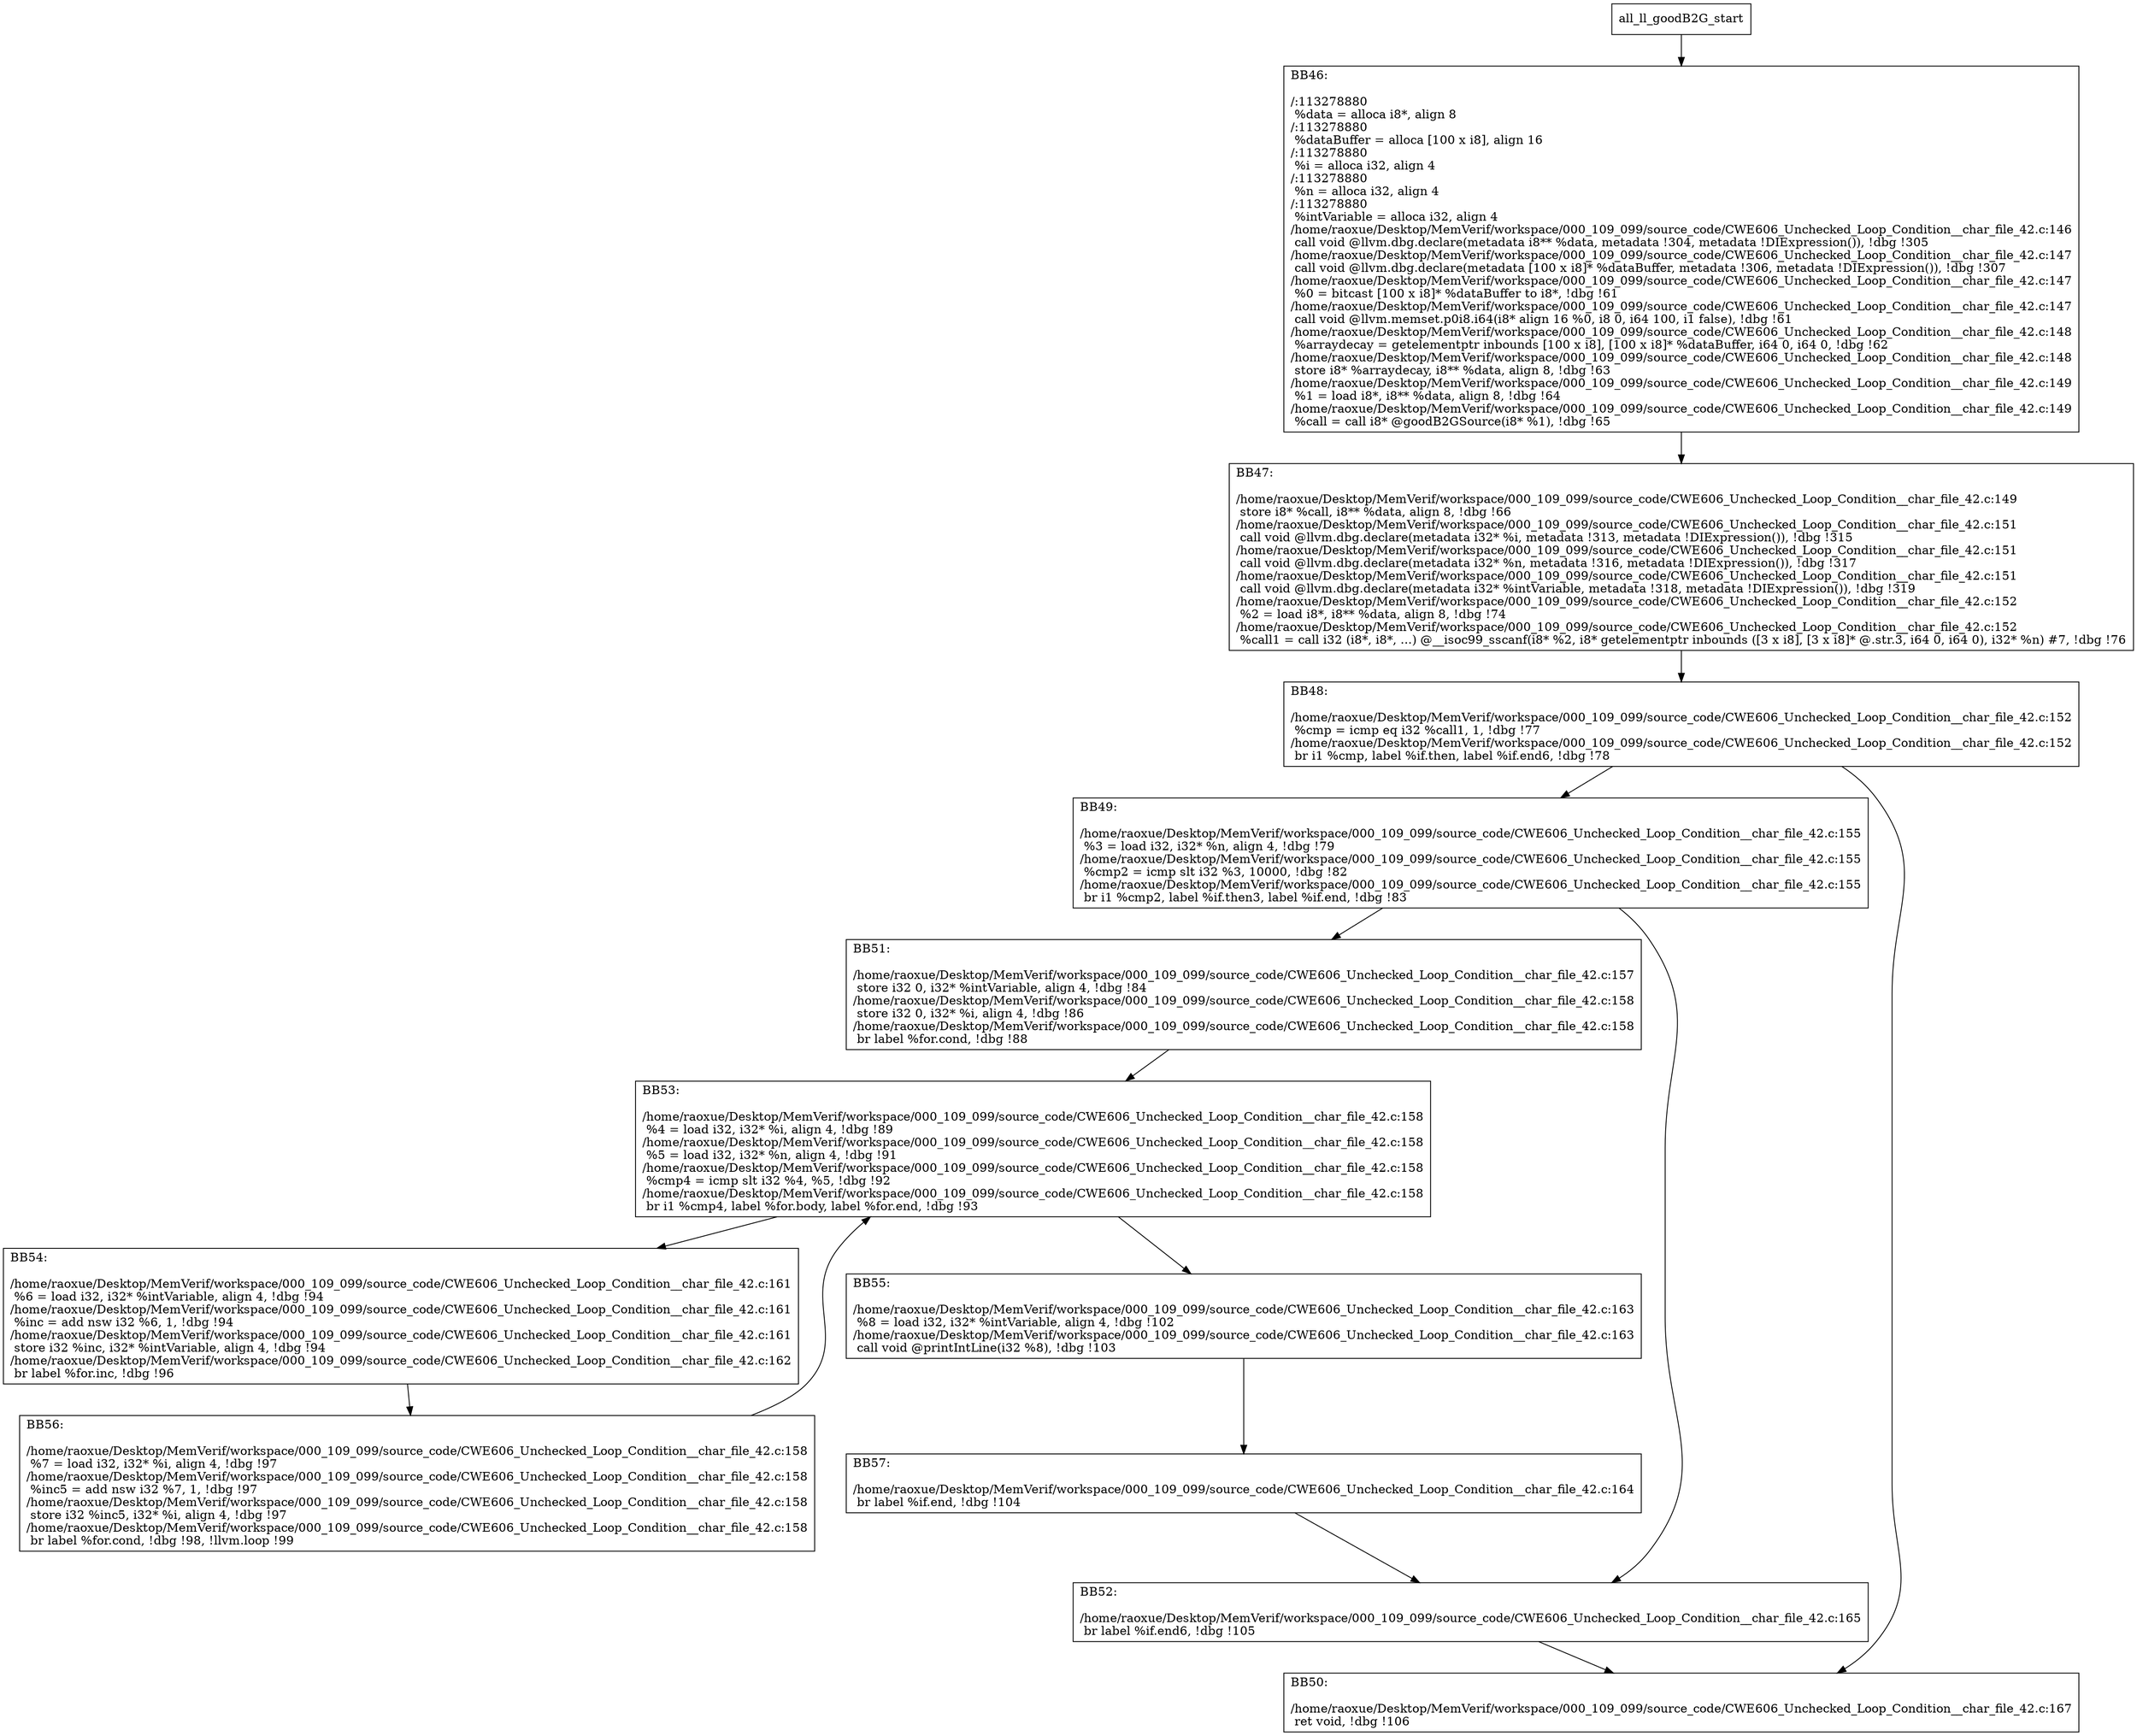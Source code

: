 digraph "CFG for'all_ll_goodB2G' function" {
	BBall_ll_goodB2G_start[shape=record,label="{all_ll_goodB2G_start}"];
	BBall_ll_goodB2G_start-> all_ll_goodB2GBB46;
	all_ll_goodB2GBB46 [shape=record, label="{BB46:\l\l/:113278880\l
  %data = alloca i8*, align 8\l
/:113278880\l
  %dataBuffer = alloca [100 x i8], align 16\l
/:113278880\l
  %i = alloca i32, align 4\l
/:113278880\l
  %n = alloca i32, align 4\l
/:113278880\l
  %intVariable = alloca i32, align 4\l
/home/raoxue/Desktop/MemVerif/workspace/000_109_099/source_code/CWE606_Unchecked_Loop_Condition__char_file_42.c:146\l
  call void @llvm.dbg.declare(metadata i8** %data, metadata !304, metadata !DIExpression()), !dbg !305\l
/home/raoxue/Desktop/MemVerif/workspace/000_109_099/source_code/CWE606_Unchecked_Loop_Condition__char_file_42.c:147\l
  call void @llvm.dbg.declare(metadata [100 x i8]* %dataBuffer, metadata !306, metadata !DIExpression()), !dbg !307\l
/home/raoxue/Desktop/MemVerif/workspace/000_109_099/source_code/CWE606_Unchecked_Loop_Condition__char_file_42.c:147\l
  %0 = bitcast [100 x i8]* %dataBuffer to i8*, !dbg !61\l
/home/raoxue/Desktop/MemVerif/workspace/000_109_099/source_code/CWE606_Unchecked_Loop_Condition__char_file_42.c:147\l
  call void @llvm.memset.p0i8.i64(i8* align 16 %0, i8 0, i64 100, i1 false), !dbg !61\l
/home/raoxue/Desktop/MemVerif/workspace/000_109_099/source_code/CWE606_Unchecked_Loop_Condition__char_file_42.c:148\l
  %arraydecay = getelementptr inbounds [100 x i8], [100 x i8]* %dataBuffer, i64 0, i64 0, !dbg !62\l
/home/raoxue/Desktop/MemVerif/workspace/000_109_099/source_code/CWE606_Unchecked_Loop_Condition__char_file_42.c:148\l
  store i8* %arraydecay, i8** %data, align 8, !dbg !63\l
/home/raoxue/Desktop/MemVerif/workspace/000_109_099/source_code/CWE606_Unchecked_Loop_Condition__char_file_42.c:149\l
  %1 = load i8*, i8** %data, align 8, !dbg !64\l
/home/raoxue/Desktop/MemVerif/workspace/000_109_099/source_code/CWE606_Unchecked_Loop_Condition__char_file_42.c:149\l
  %call = call i8* @goodB2GSource(i8* %1), !dbg !65\l
}"];
	all_ll_goodB2GBB46-> all_ll_goodB2GBB47;
	all_ll_goodB2GBB47 [shape=record, label="{BB47:\l\l/home/raoxue/Desktop/MemVerif/workspace/000_109_099/source_code/CWE606_Unchecked_Loop_Condition__char_file_42.c:149\l
  store i8* %call, i8** %data, align 8, !dbg !66\l
/home/raoxue/Desktop/MemVerif/workspace/000_109_099/source_code/CWE606_Unchecked_Loop_Condition__char_file_42.c:151\l
  call void @llvm.dbg.declare(metadata i32* %i, metadata !313, metadata !DIExpression()), !dbg !315\l
/home/raoxue/Desktop/MemVerif/workspace/000_109_099/source_code/CWE606_Unchecked_Loop_Condition__char_file_42.c:151\l
  call void @llvm.dbg.declare(metadata i32* %n, metadata !316, metadata !DIExpression()), !dbg !317\l
/home/raoxue/Desktop/MemVerif/workspace/000_109_099/source_code/CWE606_Unchecked_Loop_Condition__char_file_42.c:151\l
  call void @llvm.dbg.declare(metadata i32* %intVariable, metadata !318, metadata !DIExpression()), !dbg !319\l
/home/raoxue/Desktop/MemVerif/workspace/000_109_099/source_code/CWE606_Unchecked_Loop_Condition__char_file_42.c:152\l
  %2 = load i8*, i8** %data, align 8, !dbg !74\l
/home/raoxue/Desktop/MemVerif/workspace/000_109_099/source_code/CWE606_Unchecked_Loop_Condition__char_file_42.c:152\l
  %call1 = call i32 (i8*, i8*, ...) @__isoc99_sscanf(i8* %2, i8* getelementptr inbounds ([3 x i8], [3 x i8]* @.str.3, i64 0, i64 0), i32* %n) #7, !dbg !76\l
}"];
	all_ll_goodB2GBB47-> all_ll_goodB2GBB48;
	all_ll_goodB2GBB48 [shape=record, label="{BB48:\l\l/home/raoxue/Desktop/MemVerif/workspace/000_109_099/source_code/CWE606_Unchecked_Loop_Condition__char_file_42.c:152\l
  %cmp = icmp eq i32 %call1, 1, !dbg !77\l
/home/raoxue/Desktop/MemVerif/workspace/000_109_099/source_code/CWE606_Unchecked_Loop_Condition__char_file_42.c:152\l
  br i1 %cmp, label %if.then, label %if.end6, !dbg !78\l
}"];
	all_ll_goodB2GBB48-> all_ll_goodB2GBB49;
	all_ll_goodB2GBB48-> all_ll_goodB2GBB50;
	all_ll_goodB2GBB49 [shape=record, label="{BB49:\l\l/home/raoxue/Desktop/MemVerif/workspace/000_109_099/source_code/CWE606_Unchecked_Loop_Condition__char_file_42.c:155\l
  %3 = load i32, i32* %n, align 4, !dbg !79\l
/home/raoxue/Desktop/MemVerif/workspace/000_109_099/source_code/CWE606_Unchecked_Loop_Condition__char_file_42.c:155\l
  %cmp2 = icmp slt i32 %3, 10000, !dbg !82\l
/home/raoxue/Desktop/MemVerif/workspace/000_109_099/source_code/CWE606_Unchecked_Loop_Condition__char_file_42.c:155\l
  br i1 %cmp2, label %if.then3, label %if.end, !dbg !83\l
}"];
	all_ll_goodB2GBB49-> all_ll_goodB2GBB51;
	all_ll_goodB2GBB49-> all_ll_goodB2GBB52;
	all_ll_goodB2GBB51 [shape=record, label="{BB51:\l\l/home/raoxue/Desktop/MemVerif/workspace/000_109_099/source_code/CWE606_Unchecked_Loop_Condition__char_file_42.c:157\l
  store i32 0, i32* %intVariable, align 4, !dbg !84\l
/home/raoxue/Desktop/MemVerif/workspace/000_109_099/source_code/CWE606_Unchecked_Loop_Condition__char_file_42.c:158\l
  store i32 0, i32* %i, align 4, !dbg !86\l
/home/raoxue/Desktop/MemVerif/workspace/000_109_099/source_code/CWE606_Unchecked_Loop_Condition__char_file_42.c:158\l
  br label %for.cond, !dbg !88\l
}"];
	all_ll_goodB2GBB51-> all_ll_goodB2GBB53;
	all_ll_goodB2GBB53 [shape=record, label="{BB53:\l\l/home/raoxue/Desktop/MemVerif/workspace/000_109_099/source_code/CWE606_Unchecked_Loop_Condition__char_file_42.c:158\l
  %4 = load i32, i32* %i, align 4, !dbg !89\l
/home/raoxue/Desktop/MemVerif/workspace/000_109_099/source_code/CWE606_Unchecked_Loop_Condition__char_file_42.c:158\l
  %5 = load i32, i32* %n, align 4, !dbg !91\l
/home/raoxue/Desktop/MemVerif/workspace/000_109_099/source_code/CWE606_Unchecked_Loop_Condition__char_file_42.c:158\l
  %cmp4 = icmp slt i32 %4, %5, !dbg !92\l
/home/raoxue/Desktop/MemVerif/workspace/000_109_099/source_code/CWE606_Unchecked_Loop_Condition__char_file_42.c:158\l
  br i1 %cmp4, label %for.body, label %for.end, !dbg !93\l
}"];
	all_ll_goodB2GBB53-> all_ll_goodB2GBB54;
	all_ll_goodB2GBB53-> all_ll_goodB2GBB55;
	all_ll_goodB2GBB54 [shape=record, label="{BB54:\l\l/home/raoxue/Desktop/MemVerif/workspace/000_109_099/source_code/CWE606_Unchecked_Loop_Condition__char_file_42.c:161\l
  %6 = load i32, i32* %intVariable, align 4, !dbg !94\l
/home/raoxue/Desktop/MemVerif/workspace/000_109_099/source_code/CWE606_Unchecked_Loop_Condition__char_file_42.c:161\l
  %inc = add nsw i32 %6, 1, !dbg !94\l
/home/raoxue/Desktop/MemVerif/workspace/000_109_099/source_code/CWE606_Unchecked_Loop_Condition__char_file_42.c:161\l
  store i32 %inc, i32* %intVariable, align 4, !dbg !94\l
/home/raoxue/Desktop/MemVerif/workspace/000_109_099/source_code/CWE606_Unchecked_Loop_Condition__char_file_42.c:162\l
  br label %for.inc, !dbg !96\l
}"];
	all_ll_goodB2GBB54-> all_ll_goodB2GBB56;
	all_ll_goodB2GBB56 [shape=record, label="{BB56:\l\l/home/raoxue/Desktop/MemVerif/workspace/000_109_099/source_code/CWE606_Unchecked_Loop_Condition__char_file_42.c:158\l
  %7 = load i32, i32* %i, align 4, !dbg !97\l
/home/raoxue/Desktop/MemVerif/workspace/000_109_099/source_code/CWE606_Unchecked_Loop_Condition__char_file_42.c:158\l
  %inc5 = add nsw i32 %7, 1, !dbg !97\l
/home/raoxue/Desktop/MemVerif/workspace/000_109_099/source_code/CWE606_Unchecked_Loop_Condition__char_file_42.c:158\l
  store i32 %inc5, i32* %i, align 4, !dbg !97\l
/home/raoxue/Desktop/MemVerif/workspace/000_109_099/source_code/CWE606_Unchecked_Loop_Condition__char_file_42.c:158\l
  br label %for.cond, !dbg !98, !llvm.loop !99\l
}"];
	all_ll_goodB2GBB56-> all_ll_goodB2GBB53;
	all_ll_goodB2GBB55 [shape=record, label="{BB55:\l\l/home/raoxue/Desktop/MemVerif/workspace/000_109_099/source_code/CWE606_Unchecked_Loop_Condition__char_file_42.c:163\l
  %8 = load i32, i32* %intVariable, align 4, !dbg !102\l
/home/raoxue/Desktop/MemVerif/workspace/000_109_099/source_code/CWE606_Unchecked_Loop_Condition__char_file_42.c:163\l
  call void @printIntLine(i32 %8), !dbg !103\l
}"];
	all_ll_goodB2GBB55-> all_ll_goodB2GBB57;
	all_ll_goodB2GBB57 [shape=record, label="{BB57:\l\l/home/raoxue/Desktop/MemVerif/workspace/000_109_099/source_code/CWE606_Unchecked_Loop_Condition__char_file_42.c:164\l
  br label %if.end, !dbg !104\l
}"];
	all_ll_goodB2GBB57-> all_ll_goodB2GBB52;
	all_ll_goodB2GBB52 [shape=record, label="{BB52:\l\l/home/raoxue/Desktop/MemVerif/workspace/000_109_099/source_code/CWE606_Unchecked_Loop_Condition__char_file_42.c:165\l
  br label %if.end6, !dbg !105\l
}"];
	all_ll_goodB2GBB52-> all_ll_goodB2GBB50;
	all_ll_goodB2GBB50 [shape=record, label="{BB50:\l\l/home/raoxue/Desktop/MemVerif/workspace/000_109_099/source_code/CWE606_Unchecked_Loop_Condition__char_file_42.c:167\l
  ret void, !dbg !106\l
}"];
}
